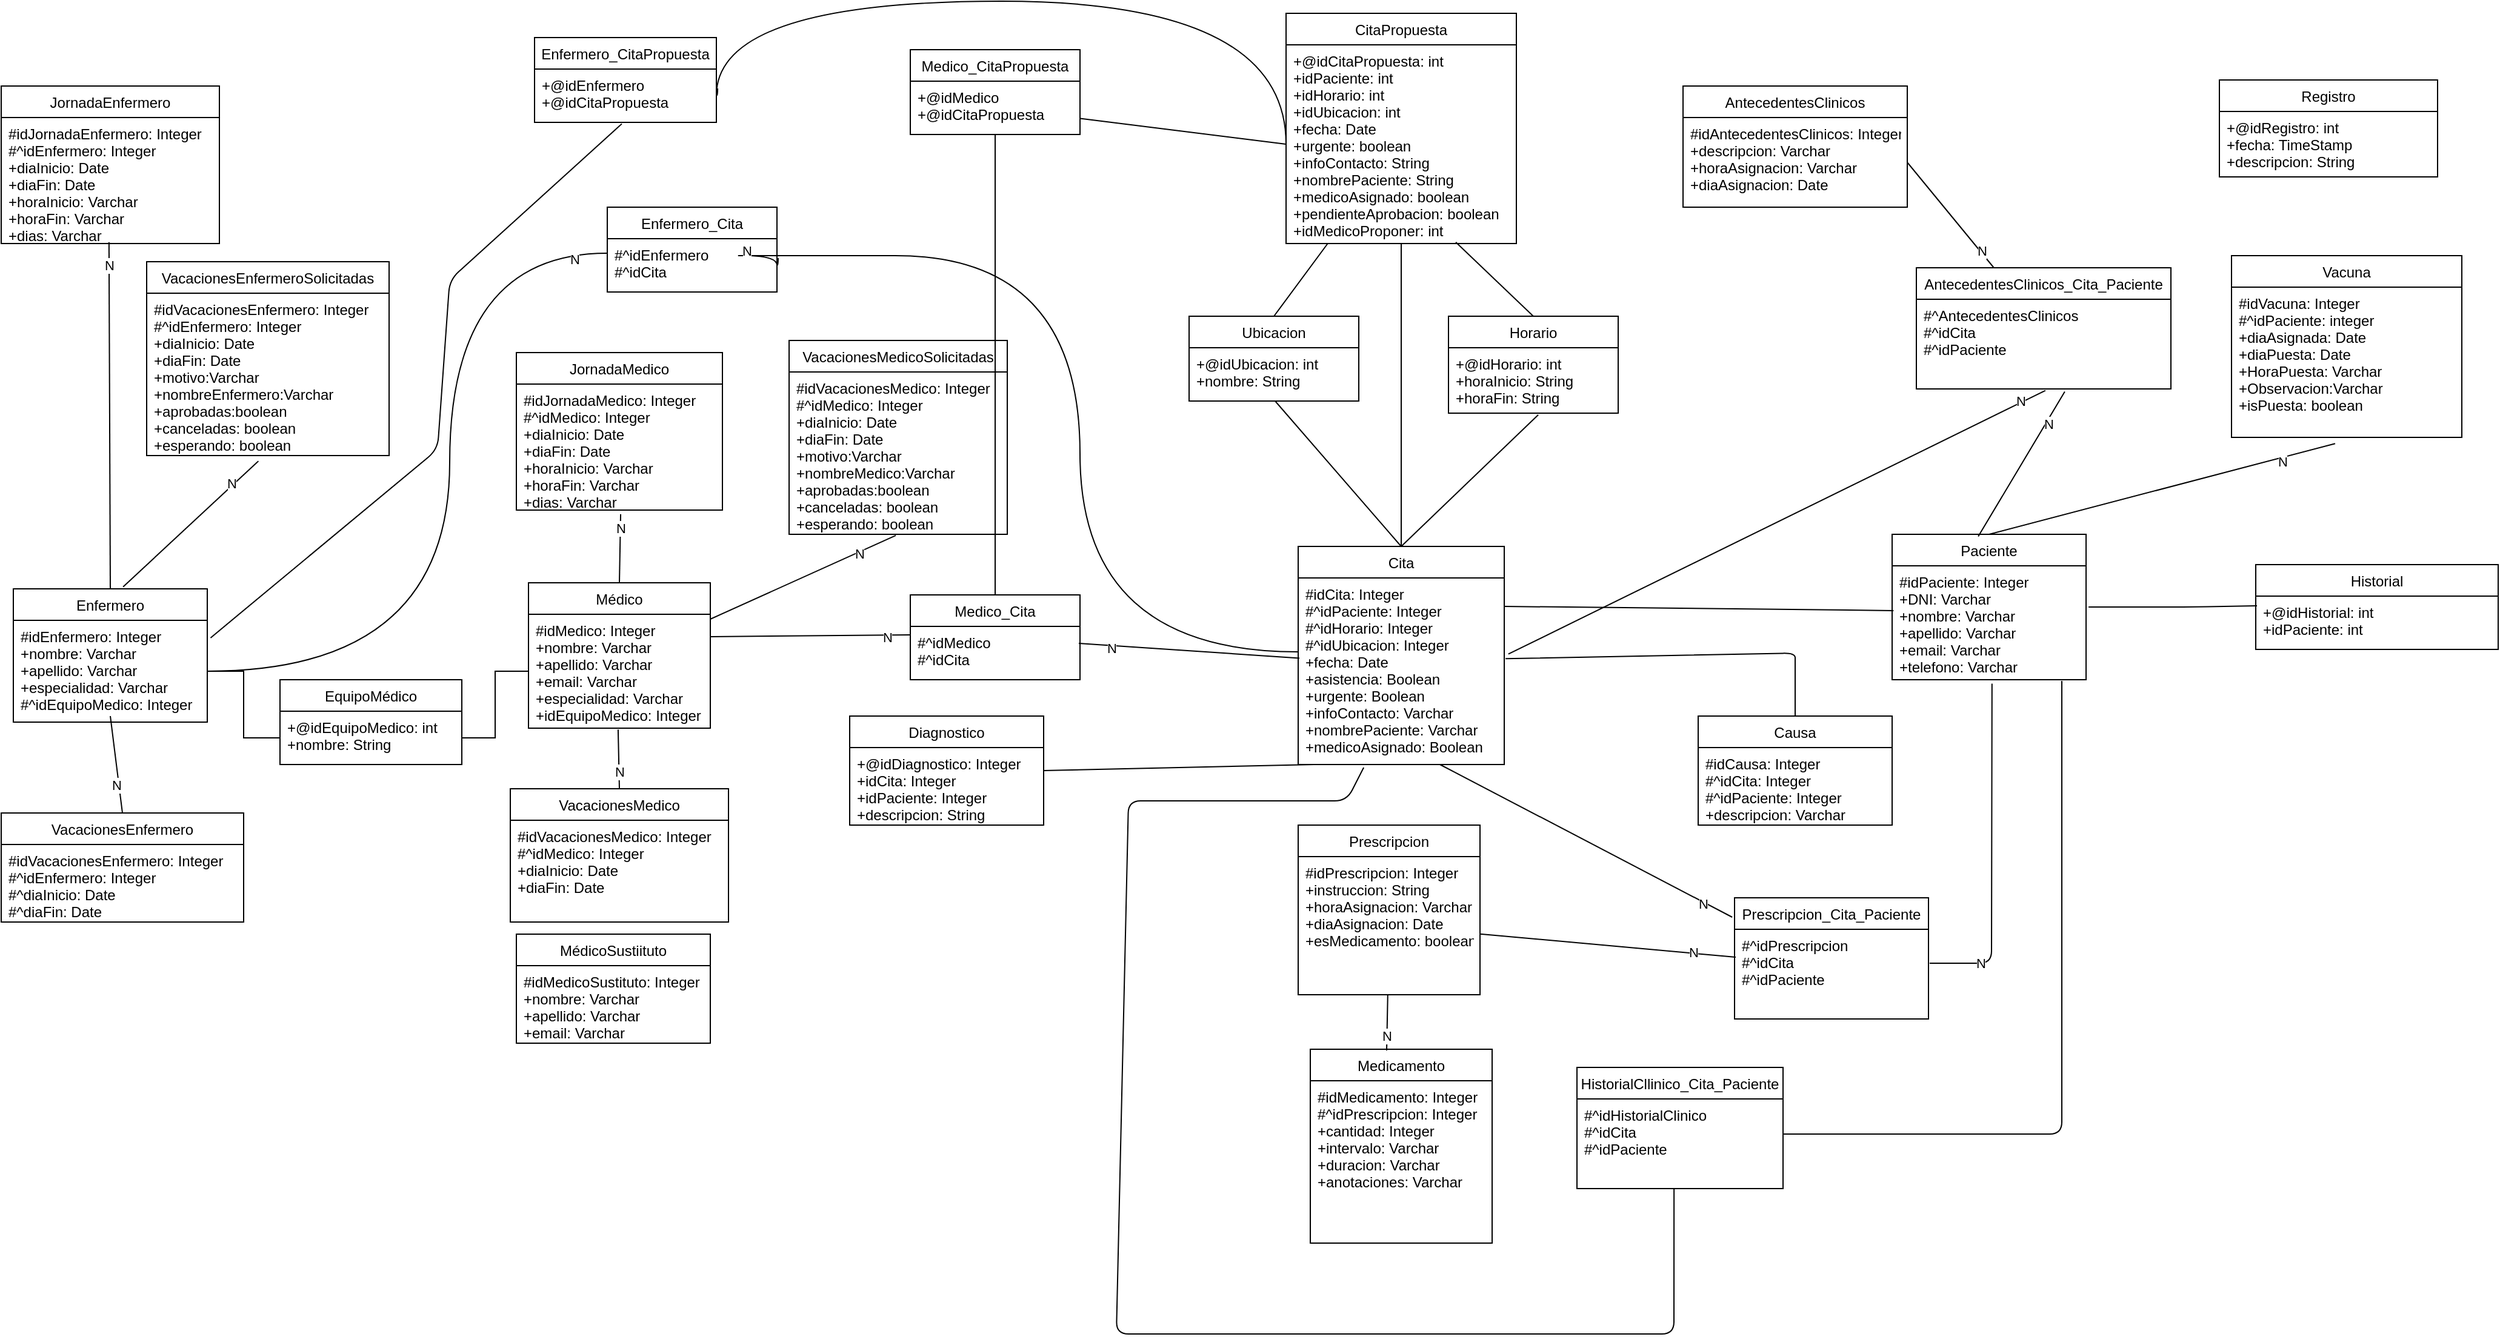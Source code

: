 <mxfile version="14.0.1" type="device"><diagram id="C5RBs43oDa-KdzZeNtuy" name="Page-1"><mxGraphModel dx="4022" dy="2607" grid="1" gridSize="10" guides="1" tooltips="1" connect="1" arrows="1" fold="1" page="1" pageScale="1" pageWidth="827" pageHeight="1169" math="0" shadow="0"><root><mxCell id="WIyWlLk6GJQsqaUBKTNV-0"/><mxCell id="WIyWlLk6GJQsqaUBKTNV-1" parent="WIyWlLk6GJQsqaUBKTNV-0"/><mxCell id="3wOsAH_iq0aw0lzvKRQ2-39" value="" style="endArrow=none;html=1;entryX=0.007;entryY=0.393;entryDx=0;entryDy=0;entryPerimeter=0;" parent="WIyWlLk6GJQsqaUBKTNV-1" target="3wOsAH_iq0aw0lzvKRQ2-5" edge="1"><mxGeometry width="50" height="50" relative="1" as="geometry"><mxPoint x="460" y="219.5" as="sourcePoint"/><mxPoint x="530" y="219.5" as="targetPoint"/></mxGeometry></mxCell><mxCell id="3wOsAH_iq0aw0lzvKRQ2-40" value="" style="endArrow=none;html=1;entryX=0.005;entryY=0.182;entryDx=0;entryDy=0;exitX=1.013;exitY=0.362;exitDx=0;exitDy=0;exitPerimeter=0;entryPerimeter=0;" parent="WIyWlLk6GJQsqaUBKTNV-1" source="3wOsAH_iq0aw0lzvKRQ2-5" target="3wOsAH_iq0aw0lzvKRQ2-26" edge="1"><mxGeometry width="50" height="50" relative="1" as="geometry"><mxPoint x="1030" y="210" as="sourcePoint"/><mxPoint x="750" y="100" as="targetPoint"/><Array as="points"><mxPoint x="1030" y="220"/></Array></mxGeometry></mxCell><mxCell id="aL2Meq8TaFpPGnKe9jHd-9" value="" style="endArrow=none;html=1;exitX=0.5;exitY=0;exitDx=0;exitDy=0;" parent="WIyWlLk6GJQsqaUBKTNV-1" edge="1" source="aL2Meq8TaFpPGnKe9jHd-6"><mxGeometry width="50" height="50" relative="1" as="geometry"><mxPoint x="-690" y="350" as="sourcePoint"/><mxPoint x="-690" y="310" as="targetPoint"/></mxGeometry></mxCell><mxCell id="SNfoI0_PZydXVmOuj-C9-17" value="N" style="edgeLabel;html=1;align=center;verticalAlign=middle;resizable=0;points=[];" vertex="1" connectable="0" parent="aL2Meq8TaFpPGnKe9jHd-9"><mxGeometry x="-0.412" y="2" relative="1" as="geometry"><mxPoint as="offset"/></mxGeometry></mxCell><mxCell id="aL2Meq8TaFpPGnKe9jHd-10" value="" style="endArrow=none;html=1;exitX=0.5;exitY=0;exitDx=0;exitDy=0;entryX=0.493;entryY=1.012;entryDx=0;entryDy=0;entryPerimeter=0;" parent="WIyWlLk6GJQsqaUBKTNV-1" source="aL2Meq8TaFpPGnKe9jHd-0" target="3wOsAH_iq0aw0lzvKRQ2-1" edge="1"><mxGeometry width="50" height="50" relative="1" as="geometry"><mxPoint x="-270.5" y="350" as="sourcePoint"/><mxPoint x="-270" y="320" as="targetPoint"/></mxGeometry></mxCell><mxCell id="SNfoI0_PZydXVmOuj-C9-18" value="N" style="edgeLabel;html=1;align=center;verticalAlign=middle;resizable=0;points=[];" vertex="1" connectable="0" parent="aL2Meq8TaFpPGnKe9jHd-10"><mxGeometry x="-0.429" relative="1" as="geometry"><mxPoint as="offset"/></mxGeometry></mxCell><mxCell id="aL2Meq8TaFpPGnKe9jHd-11" value="" style="endArrow=none;html=1;exitX=0.5;exitY=0;exitDx=0;exitDy=0;entryX=0.506;entryY=1.032;entryDx=0;entryDy=0;entryPerimeter=0;" parent="WIyWlLk6GJQsqaUBKTNV-1" source="3wOsAH_iq0aw0lzvKRQ2-0" target="3wOsAH_iq0aw0lzvKRQ2-17" edge="1"><mxGeometry width="50" height="50" relative="1" as="geometry"><mxPoint x="-270.5" y="190" as="sourcePoint"/><mxPoint x="-268" y="160" as="targetPoint"/></mxGeometry></mxCell><mxCell id="SNfoI0_PZydXVmOuj-C9-19" value="N" style="edgeLabel;html=1;align=center;verticalAlign=middle;resizable=0;points=[];" vertex="1" connectable="0" parent="aL2Meq8TaFpPGnKe9jHd-11"><mxGeometry x="0.58" relative="1" as="geometry"><mxPoint as="offset"/></mxGeometry></mxCell><mxCell id="aL2Meq8TaFpPGnKe9jHd-16" value="" style="endArrow=none;html=1;exitX=1;exitY=0.5;exitDx=0;exitDy=0;entryX=0.076;entryY=1.004;entryDx=0;entryDy=0;entryPerimeter=0;" parent="WIyWlLk6GJQsqaUBKTNV-1" source="aL2Meq8TaFpPGnKe9jHd-12" target="3wOsAH_iq0aw0lzvKRQ2-9" edge="1"><mxGeometry width="50" height="50" relative="1" as="geometry"><mxPoint x="330" y="370" as="sourcePoint"/><mxPoint x="380" y="320" as="targetPoint"/><Array as="points"><mxPoint x="303" y="350"/></Array></mxGeometry></mxCell><mxCell id="WtfZvFmU4eDFz0hqFm3u-0" value="" style="endArrow=none;html=1;entryX=0.494;entryY=0.989;entryDx=0;entryDy=0;entryPerimeter=0;" parent="WIyWlLk6GJQsqaUBKTNV-1" target="aL2Meq8TaFpPGnKe9jHd-5" edge="1"><mxGeometry width="50" height="50" relative="1" as="geometry"><mxPoint x="-690" y="205" as="sourcePoint"/><mxPoint x="-688" y="120" as="targetPoint"/></mxGeometry></mxCell><mxCell id="SNfoI0_PZydXVmOuj-C9-15" value="N" style="edgeLabel;html=1;align=center;verticalAlign=middle;resizable=0;points=[];" vertex="1" connectable="0" parent="WtfZvFmU4eDFz0hqFm3u-0"><mxGeometry x="0.868" relative="1" as="geometry"><mxPoint as="offset"/></mxGeometry></mxCell><mxCell id="3wOsAH_iq0aw0lzvKRQ2-0" value="Médico" style="swimlane;fontStyle=0;childLayout=stackLayout;horizontal=1;startSize=26;fillColor=none;horizontalStack=0;resizeParent=1;resizeParentMax=0;resizeLast=0;collapsible=1;marginBottom=0;" parent="WIyWlLk6GJQsqaUBKTNV-1" vertex="1"><mxGeometry x="-345" y="200" width="150" height="120" as="geometry"/></mxCell><mxCell id="3wOsAH_iq0aw0lzvKRQ2-1" value="#idMedico: Integer&#10;+nombre: Varchar&#10;+apellido: Varchar&#10;+email: Varchar&#10;+especialidad: Varchar&#10;+idEquipoMedico: Integer&#10;" style="text;strokeColor=none;fillColor=none;align=left;verticalAlign=top;spacingLeft=4;spacingRight=4;overflow=hidden;rotatable=0;points=[[0,0.5],[1,0.5]];portConstraint=eastwest;" parent="3wOsAH_iq0aw0lzvKRQ2-0" vertex="1"><mxGeometry y="26" width="150" height="94" as="geometry"/></mxCell><mxCell id="3wOsAH_iq0aw0lzvKRQ2-16" value="JornadaMedico" style="swimlane;fontStyle=0;childLayout=stackLayout;horizontal=1;startSize=26;fillColor=none;horizontalStack=0;resizeParent=1;resizeParentMax=0;resizeLast=0;collapsible=1;marginBottom=0;" parent="WIyWlLk6GJQsqaUBKTNV-1" vertex="1"><mxGeometry x="-355" y="10" width="170" height="130" as="geometry"/></mxCell><mxCell id="3wOsAH_iq0aw0lzvKRQ2-17" value="#idJornadaMedico: Integer&#10;#^idMedico: Integer&#10;+diaInicio: Date&#10;+diaFin: Date&#10;+horaInicio: Varchar&#10;+horaFin: Varchar&#10;+dias: Varchar" style="text;strokeColor=none;fillColor=none;align=left;verticalAlign=top;spacingLeft=4;spacingRight=4;overflow=hidden;rotatable=0;points=[[0,0.5],[1,0.5]];portConstraint=eastwest;" parent="3wOsAH_iq0aw0lzvKRQ2-16" vertex="1"><mxGeometry y="26" width="170" height="104" as="geometry"/></mxCell><mxCell id="aL2Meq8TaFpPGnKe9jHd-0" value="VacacionesMedico" style="swimlane;fontStyle=0;childLayout=stackLayout;horizontal=1;startSize=26;fillColor=none;horizontalStack=0;resizeParent=1;resizeParentMax=0;resizeLast=0;collapsible=1;marginBottom=0;" parent="WIyWlLk6GJQsqaUBKTNV-1" vertex="1"><mxGeometry x="-360" y="370" width="180" height="110" as="geometry"/></mxCell><mxCell id="aL2Meq8TaFpPGnKe9jHd-1" value="#idVacacionesMedico: Integer&#10;#^idMedico: Integer&#10;+diaInicio: Date&#10;+diaFin: Date" style="text;strokeColor=none;fillColor=none;align=left;verticalAlign=top;spacingLeft=4;spacingRight=4;overflow=hidden;rotatable=0;points=[[0,0.5],[1,0.5]];portConstraint=eastwest;" parent="aL2Meq8TaFpPGnKe9jHd-0" vertex="1"><mxGeometry y="26" width="180" height="84" as="geometry"/></mxCell><mxCell id="3wOsAH_iq0aw0lzvKRQ2-44" value="Enfermero" style="swimlane;fontStyle=0;childLayout=stackLayout;horizontal=1;startSize=26;fillColor=none;horizontalStack=0;resizeParent=1;resizeParentMax=0;resizeLast=0;collapsible=1;marginBottom=0;" parent="WIyWlLk6GJQsqaUBKTNV-1" vertex="1"><mxGeometry x="-770" y="205" width="160" height="110" as="geometry"/></mxCell><mxCell id="3wOsAH_iq0aw0lzvKRQ2-45" value="#idEnfermero: Integer&#10;+nombre: Varchar&#10;+apellido: Varchar&#10;+especialidad: Varchar&#10;#^idEquipoMedico: Integer" style="text;strokeColor=none;fillColor=none;align=left;verticalAlign=top;spacingLeft=4;spacingRight=4;overflow=hidden;rotatable=0;points=[[0,0.5],[1,0.5]];portConstraint=eastwest;" parent="3wOsAH_iq0aw0lzvKRQ2-44" vertex="1"><mxGeometry y="26" width="160" height="84" as="geometry"/></mxCell><mxCell id="aL2Meq8TaFpPGnKe9jHd-4" value="JornadaEnfermero" style="swimlane;fontStyle=0;childLayout=stackLayout;horizontal=1;startSize=26;fillColor=none;horizontalStack=0;resizeParent=1;resizeParentMax=0;resizeLast=0;collapsible=1;marginBottom=0;" parent="WIyWlLk6GJQsqaUBKTNV-1" vertex="1"><mxGeometry x="-780" y="-210" width="180" height="130" as="geometry"/></mxCell><mxCell id="aL2Meq8TaFpPGnKe9jHd-5" value="#idJornadaEnfermero: Integer&#10;#^idEnfermero: Integer&#10;+diaInicio: Date&#10;+diaFin: Date&#10;+horaInicio: Varchar&#10;+horaFin: Varchar&#10;+dias: Varchar" style="text;strokeColor=none;fillColor=none;align=left;verticalAlign=top;spacingLeft=4;spacingRight=4;overflow=hidden;rotatable=0;points=[[0,0.5],[1,0.5]];portConstraint=eastwest;" parent="aL2Meq8TaFpPGnKe9jHd-4" vertex="1"><mxGeometry y="26" width="180" height="104" as="geometry"/></mxCell><mxCell id="aL2Meq8TaFpPGnKe9jHd-6" value="VacacionesEnfermero" style="swimlane;fontStyle=0;childLayout=stackLayout;horizontal=1;startSize=26;fillColor=none;horizontalStack=0;resizeParent=1;resizeParentMax=0;resizeLast=0;collapsible=1;marginBottom=0;" parent="WIyWlLk6GJQsqaUBKTNV-1" vertex="1"><mxGeometry x="-780" y="390" width="200" height="90" as="geometry"/></mxCell><mxCell id="aL2Meq8TaFpPGnKe9jHd-7" value="#idVacacionesEnfermero: Integer&#10;#^idEnfermero: Integer&#10;#^diaInicio: Date&#10;#^diaFin: Date" style="text;strokeColor=none;fillColor=none;align=left;verticalAlign=top;spacingLeft=4;spacingRight=4;overflow=hidden;rotatable=0;points=[[0,0.5],[1,0.5]];portConstraint=eastwest;" parent="aL2Meq8TaFpPGnKe9jHd-6" vertex="1"><mxGeometry y="26" width="200" height="64" as="geometry"/></mxCell><mxCell id="brtLgZSoVgOQlLyy4Tk0-4" value="" style="endArrow=none;html=1;entryX=0;entryY=0.159;entryDx=0;entryDy=0;entryPerimeter=0;" parent="WIyWlLk6GJQsqaUBKTNV-1" target="brtLgZSoVgOQlLyy4Tk0-1" edge="1"><mxGeometry width="50" height="50" relative="1" as="geometry"><mxPoint x="-195" y="244.5" as="sourcePoint"/><mxPoint x="-115" y="244.5" as="targetPoint"/></mxGeometry></mxCell><mxCell id="SNfoI0_PZydXVmOuj-C9-25" value="N" style="edgeLabel;html=1;align=center;verticalAlign=middle;resizable=0;points=[];" vertex="1" connectable="0" parent="brtLgZSoVgOQlLyy4Tk0-4"><mxGeometry x="0.765" y="-2" relative="1" as="geometry"><mxPoint as="offset"/></mxGeometry></mxCell><mxCell id="brtLgZSoVgOQlLyy4Tk0-5" value="" style="endArrow=none;html=1;entryX=0.006;entryY=0.43;entryDx=0;entryDy=0;entryPerimeter=0;exitX=0.993;exitY=0.318;exitDx=0;exitDy=0;exitPerimeter=0;" parent="WIyWlLk6GJQsqaUBKTNV-1" source="brtLgZSoVgOQlLyy4Tk0-1" target="3wOsAH_iq0aw0lzvKRQ2-9" edge="1"><mxGeometry width="50" height="50" relative="1" as="geometry"><mxPoint x="110" y="244.5" as="sourcePoint"/><mxPoint x="190" y="244.5" as="targetPoint"/></mxGeometry></mxCell><mxCell id="SNfoI0_PZydXVmOuj-C9-26" value="N" style="edgeLabel;html=1;align=center;verticalAlign=middle;resizable=0;points=[];" vertex="1" connectable="0" parent="brtLgZSoVgOQlLyy4Tk0-5"><mxGeometry x="-0.706" y="-2" relative="1" as="geometry"><mxPoint as="offset"/></mxGeometry></mxCell><mxCell id="brtLgZSoVgOQlLyy4Tk0-15" value="" style="endArrow=none;html=1;entryX=0.5;entryY=0;entryDx=0;entryDy=0;exitX=0.529;exitY=1.025;exitDx=0;exitDy=0;exitPerimeter=0;" parent="WIyWlLk6GJQsqaUBKTNV-1" source="brtLgZSoVgOQlLyy4Tk0-12" target="3wOsAH_iq0aw0lzvKRQ2-8" edge="1"><mxGeometry width="50" height="50" relative="1" as="geometry"><mxPoint x="379.41" y="80" as="sourcePoint"/><mxPoint x="379.41" y="130" as="targetPoint"/></mxGeometry></mxCell><mxCell id="zmQ8ylne4ismj-RZdTGN-18" style="edgeStyle=none;rounded=0;orthogonalLoop=1;jettySize=auto;html=1;exitX=0.5;exitY=0;exitDx=0;exitDy=0;endArrow=none;endFill=0;" parent="WIyWlLk6GJQsqaUBKTNV-1" source="brtLgZSoVgOQlLyy4Tk0-16" target="zmQ8ylne4ismj-RZdTGN-1" edge="1"><mxGeometry relative="1" as="geometry"/></mxCell><mxCell id="brtLgZSoVgOQlLyy4Tk0-16" value="Ubicacion" style="swimlane;fontStyle=0;childLayout=stackLayout;horizontal=1;startSize=26;fillColor=none;horizontalStack=0;resizeParent=1;resizeParentMax=0;resizeLast=0;collapsible=1;marginBottom=0;" parent="WIyWlLk6GJQsqaUBKTNV-1" vertex="1"><mxGeometry x="200" y="-20" width="140" height="70" as="geometry"/></mxCell><mxCell id="brtLgZSoVgOQlLyy4Tk0-17" value="+@idUbicacion: int&#10;+nombre: String" style="text;strokeColor=none;fillColor=none;align=left;verticalAlign=top;spacingLeft=4;spacingRight=4;overflow=hidden;rotatable=0;points=[[0,0.5],[1,0.5]];portConstraint=eastwest;" parent="brtLgZSoVgOQlLyy4Tk0-16" vertex="1"><mxGeometry y="26" width="140" height="44" as="geometry"/></mxCell><mxCell id="brtLgZSoVgOQlLyy4Tk0-20" value="" style="endArrow=none;html=1;exitX=0.5;exitY=0;exitDx=0;exitDy=0;entryX=0.507;entryY=1;entryDx=0;entryDy=0;entryPerimeter=0;" parent="WIyWlLk6GJQsqaUBKTNV-1" source="3wOsAH_iq0aw0lzvKRQ2-8" target="brtLgZSoVgOQlLyy4Tk0-17" edge="1"><mxGeometry width="50" height="50" relative="1" as="geometry"><mxPoint x="320" y="130" as="sourcePoint"/><mxPoint x="320" y="50" as="targetPoint"/></mxGeometry></mxCell><mxCell id="zmQ8ylne4ismj-RZdTGN-20" style="edgeStyle=none;rounded=0;orthogonalLoop=1;jettySize=auto;html=1;exitX=0.5;exitY=0;exitDx=0;exitDy=0;endArrow=none;endFill=0;" parent="WIyWlLk6GJQsqaUBKTNV-1" source="3wOsAH_iq0aw0lzvKRQ2-8" target="zmQ8ylne4ismj-RZdTGN-1" edge="1"><mxGeometry relative="1" as="geometry"/></mxCell><mxCell id="3wOsAH_iq0aw0lzvKRQ2-8" value="Cita" style="swimlane;fontStyle=0;childLayout=stackLayout;horizontal=1;startSize=26;fillColor=none;horizontalStack=0;resizeParent=1;resizeParentMax=0;resizeLast=0;collapsible=1;marginBottom=0;" parent="WIyWlLk6GJQsqaUBKTNV-1" vertex="1"><mxGeometry x="290" y="170" width="170" height="180" as="geometry"/></mxCell><mxCell id="3wOsAH_iq0aw0lzvKRQ2-9" value="#idCita: Integer&#10;#^idPaciente: Integer&#10;#^idHorario: Integer&#10;#^idUbicacion: Integer&#10;+fecha: Date&#10;+asistencia: Boolean&#10;+urgente: Boolean&#10;+infoContacto: Varchar&#10;+nombrePaciente: Varchar&#10;+medicoAsignado: Boolean" style="text;strokeColor=none;fillColor=none;align=left;verticalAlign=top;spacingLeft=4;spacingRight=4;overflow=hidden;rotatable=0;points=[[0,0.5],[1,0.5]];portConstraint=eastwest;" parent="3wOsAH_iq0aw0lzvKRQ2-8" vertex="1"><mxGeometry y="26" width="170" height="154" as="geometry"/></mxCell><mxCell id="3wOsAH_iq0aw0lzvKRQ2-21" value="Prescripcion" style="swimlane;fontStyle=0;childLayout=stackLayout;horizontal=1;startSize=26;fillColor=none;horizontalStack=0;resizeParent=1;resizeParentMax=0;resizeLast=0;collapsible=1;marginBottom=0;" parent="WIyWlLk6GJQsqaUBKTNV-1" vertex="1"><mxGeometry x="290" y="400" width="150" height="140" as="geometry"/></mxCell><mxCell id="3wOsAH_iq0aw0lzvKRQ2-22" value="#idPrescripcion: Integer&#10;+instruccion: String&#10;+horaAsignacion: Varchar&#10;+diaAsignacion: Date&#10;+esMedicamento: boolean&#10;" style="text;strokeColor=none;fillColor=none;align=left;verticalAlign=top;spacingLeft=4;spacingRight=4;overflow=hidden;rotatable=0;points=[[0,0.5],[1,0.5]];portConstraint=eastwest;" parent="3wOsAH_iq0aw0lzvKRQ2-21" vertex="1"><mxGeometry y="26" width="150" height="114" as="geometry"/></mxCell><mxCell id="3wOsAH_iq0aw0lzvKRQ2-4" value="Paciente" style="swimlane;fontStyle=0;childLayout=stackLayout;horizontal=1;startSize=26;fillColor=none;horizontalStack=0;resizeParent=1;resizeParentMax=0;resizeLast=0;collapsible=1;marginBottom=0;" parent="WIyWlLk6GJQsqaUBKTNV-1" vertex="1"><mxGeometry x="780" y="160" width="160" height="120" as="geometry"/></mxCell><mxCell id="3wOsAH_iq0aw0lzvKRQ2-5" value="#idPaciente: Integer&#10;+DNI: Varchar&#10;+nombre: Varchar&#10;+apellido: Varchar&#10;+email: Varchar&#10;+telefono: Varchar" style="text;strokeColor=none;fillColor=none;align=left;verticalAlign=top;spacingLeft=4;spacingRight=4;overflow=hidden;rotatable=0;points=[[0,0.5],[1,0.5]];portConstraint=eastwest;" parent="3wOsAH_iq0aw0lzvKRQ2-4" vertex="1"><mxGeometry y="26" width="160" height="94" as="geometry"/></mxCell><mxCell id="zmQ8ylne4ismj-RZdTGN-16" style="rounded=0;orthogonalLoop=1;jettySize=auto;html=1;exitX=0.5;exitY=0;exitDx=0;exitDy=0;endArrow=none;endFill=0;" parent="WIyWlLk6GJQsqaUBKTNV-1" source="brtLgZSoVgOQlLyy4Tk0-0" target="zmQ8ylne4ismj-RZdTGN-15" edge="1"><mxGeometry relative="1" as="geometry"/></mxCell><mxCell id="brtLgZSoVgOQlLyy4Tk0-0" value="Medico_Cita" style="swimlane;fontStyle=0;childLayout=stackLayout;horizontal=1;startSize=26;fillColor=none;horizontalStack=0;resizeParent=1;resizeParentMax=0;resizeLast=0;collapsible=1;marginBottom=0;" parent="WIyWlLk6GJQsqaUBKTNV-1" vertex="1"><mxGeometry x="-30" y="210" width="140" height="70" as="geometry"/></mxCell><mxCell id="brtLgZSoVgOQlLyy4Tk0-1" value="#^idMedico&#10;#^idCita" style="text;strokeColor=none;fillColor=none;align=left;verticalAlign=top;spacingLeft=4;spacingRight=4;overflow=hidden;rotatable=0;points=[[0,0.5],[1,0.5]];portConstraint=eastwest;" parent="brtLgZSoVgOQlLyy4Tk0-0" vertex="1"><mxGeometry y="26" width="140" height="44" as="geometry"/></mxCell><mxCell id="aL2Meq8TaFpPGnKe9jHd-12" value="Diagnostico" style="swimlane;fontStyle=0;childLayout=stackLayout;horizontal=1;startSize=26;fillColor=none;horizontalStack=0;resizeParent=1;resizeParentMax=0;resizeLast=0;collapsible=1;marginBottom=0;" parent="WIyWlLk6GJQsqaUBKTNV-1" vertex="1"><mxGeometry x="-80" y="310" width="160" height="90" as="geometry"/></mxCell><mxCell id="aL2Meq8TaFpPGnKe9jHd-13" value="+@idDiagnostico: Integer&#10;+idCita: Integer&#10;+idPaciente: Integer&#10;+descripcion: String" style="text;strokeColor=none;fillColor=none;align=left;verticalAlign=top;spacingLeft=4;spacingRight=4;overflow=hidden;rotatable=0;points=[[0,0.5],[1,0.5]];portConstraint=eastwest;" parent="aL2Meq8TaFpPGnKe9jHd-12" vertex="1"><mxGeometry y="26" width="160" height="64" as="geometry"/></mxCell><mxCell id="3wOsAH_iq0aw0lzvKRQ2-29" value="Medicamento" style="swimlane;fontStyle=0;childLayout=stackLayout;horizontal=1;startSize=26;fillColor=none;horizontalStack=0;resizeParent=1;resizeParentMax=0;resizeLast=0;collapsible=1;marginBottom=0;" parent="WIyWlLk6GJQsqaUBKTNV-1" vertex="1"><mxGeometry x="300" y="585" width="150" height="160" as="geometry"/></mxCell><mxCell id="3wOsAH_iq0aw0lzvKRQ2-30" value="#idMedicamento: Integer&#10;#^idPrescripcion: Integer&#10;+cantidad: Integer&#10;+intervalo: Varchar&#10;+duracion: Varchar&#10;+anotaciones: Varchar&#10;" style="text;strokeColor=none;fillColor=none;align=left;verticalAlign=top;spacingLeft=4;spacingRight=4;overflow=hidden;rotatable=0;points=[[0,0.5],[1,0.5]];portConstraint=eastwest;" parent="3wOsAH_iq0aw0lzvKRQ2-29" vertex="1"><mxGeometry y="26" width="150" height="134" as="geometry"/></mxCell><mxCell id="3wOsAH_iq0aw0lzvKRQ2-25" value="Historial" style="swimlane;fontStyle=0;childLayout=stackLayout;horizontal=1;startSize=26;fillColor=none;horizontalStack=0;resizeParent=1;resizeParentMax=0;resizeLast=0;collapsible=1;marginBottom=0;" parent="WIyWlLk6GJQsqaUBKTNV-1" vertex="1"><mxGeometry x="1080" y="185" width="200" height="70" as="geometry"/></mxCell><mxCell id="3wOsAH_iq0aw0lzvKRQ2-26" value="+@idHistorial: int&#10;+idPaciente: int&#10;" style="text;strokeColor=none;fillColor=none;align=left;verticalAlign=top;spacingLeft=4;spacingRight=4;overflow=hidden;rotatable=0;points=[[0,0.5],[1,0.5]];portConstraint=eastwest;" parent="3wOsAH_iq0aw0lzvKRQ2-25" vertex="1"><mxGeometry y="26" width="200" height="44" as="geometry"/></mxCell><mxCell id="0YiSJWPbRTJiQ_5nI4mh-8" value="" style="endArrow=none;html=1;strokeColor=#000000;entryX=0.006;entryY=0.311;entryDx=0;entryDy=0;entryPerimeter=0;" parent="WIyWlLk6GJQsqaUBKTNV-1" source="3wOsAH_iq0aw0lzvKRQ2-22" target="0YiSJWPbRTJiQ_5nI4mh-2" edge="1"><mxGeometry width="50" height="50" relative="1" as="geometry"><mxPoint x="460" y="490" as="sourcePoint"/><mxPoint x="510" y="440" as="targetPoint"/></mxGeometry></mxCell><mxCell id="SNfoI0_PZydXVmOuj-C9-5" value="N" style="edgeLabel;html=1;align=center;verticalAlign=middle;resizable=0;points=[];" vertex="1" connectable="0" parent="0YiSJWPbRTJiQ_5nI4mh-8"><mxGeometry x="0.667" y="1" relative="1" as="geometry"><mxPoint as="offset"/></mxGeometry></mxCell><mxCell id="0YiSJWPbRTJiQ_5nI4mh-9" value="" style="endArrow=none;html=1;strokeColor=#000000;entryX=0.515;entryY=1.034;entryDx=0;entryDy=0;entryPerimeter=0;exitX=1.006;exitY=0.378;exitDx=0;exitDy=0;exitPerimeter=0;" parent="WIyWlLk6GJQsqaUBKTNV-1" source="0YiSJWPbRTJiQ_5nI4mh-2" target="3wOsAH_iq0aw0lzvKRQ2-5" edge="1"><mxGeometry width="50" height="50" relative="1" as="geometry"><mxPoint x="990" y="570" as="sourcePoint"/><mxPoint x="1020" y="480" as="targetPoint"/><Array as="points"><mxPoint x="862" y="514"/></Array></mxGeometry></mxCell><mxCell id="SNfoI0_PZydXVmOuj-C9-6" value="N" style="edgeLabel;html=1;align=center;verticalAlign=middle;resizable=0;points=[];" vertex="1" connectable="0" parent="0YiSJWPbRTJiQ_5nI4mh-9"><mxGeometry x="-0.706" relative="1" as="geometry"><mxPoint as="offset"/></mxGeometry></mxCell><mxCell id="3wOsAH_iq0aw0lzvKRQ2-53" value="Causa" style="swimlane;fontStyle=0;childLayout=stackLayout;horizontal=1;startSize=26;fillColor=none;horizontalStack=0;resizeParent=1;resizeParentMax=0;resizeLast=0;collapsible=1;marginBottom=0;" parent="WIyWlLk6GJQsqaUBKTNV-1" vertex="1"><mxGeometry x="620" y="310" width="160" height="90" as="geometry"/></mxCell><mxCell id="3wOsAH_iq0aw0lzvKRQ2-54" value="#idCausa: Integer&#10;#^idCita: Integer&#10;#^idPaciente: Integer&#10;+descripcion: Varchar" style="text;strokeColor=none;fillColor=none;align=left;verticalAlign=top;spacingLeft=4;spacingRight=4;overflow=hidden;rotatable=0;points=[[0,0.5],[1,0.5]];portConstraint=eastwest;" parent="3wOsAH_iq0aw0lzvKRQ2-53" vertex="1"><mxGeometry y="26" width="160" height="64" as="geometry"/></mxCell><mxCell id="0YiSJWPbRTJiQ_5nI4mh-10" value="" style="endArrow=none;html=1;strokeColor=#000000;entryX=0.688;entryY=1;entryDx=0;entryDy=0;entryPerimeter=0;exitX=-0.012;exitY=0.16;exitDx=0;exitDy=0;exitPerimeter=0;" parent="WIyWlLk6GJQsqaUBKTNV-1" source="0YiSJWPbRTJiQ_5nI4mh-1" target="3wOsAH_iq0aw0lzvKRQ2-9" edge="1"><mxGeometry width="50" height="50" relative="1" as="geometry"><mxPoint x="407" y="450" as="sourcePoint"/><mxPoint x="510" y="440" as="targetPoint"/></mxGeometry></mxCell><mxCell id="SNfoI0_PZydXVmOuj-C9-4" value="N" style="edgeLabel;html=1;align=center;verticalAlign=middle;resizable=0;points=[];" vertex="1" connectable="0" parent="0YiSJWPbRTJiQ_5nI4mh-10"><mxGeometry x="-0.8" y="1" relative="1" as="geometry"><mxPoint as="offset"/></mxGeometry></mxCell><mxCell id="0YiSJWPbRTJiQ_5nI4mh-12" value="" style="endArrow=none;html=1;strokeColor=#000000;entryX=1.006;entryY=0.433;entryDx=0;entryDy=0;exitX=0.5;exitY=0;exitDx=0;exitDy=0;entryPerimeter=0;" parent="WIyWlLk6GJQsqaUBKTNV-1" source="3wOsAH_iq0aw0lzvKRQ2-53" target="3wOsAH_iq0aw0lzvKRQ2-9" edge="1"><mxGeometry width="50" height="50" relative="1" as="geometry"><mxPoint x="460" y="390" as="sourcePoint"/><mxPoint x="510" y="340" as="targetPoint"/><Array as="points"><mxPoint x="700" y="273"/><mxPoint x="700" y="258"/></Array></mxGeometry></mxCell><mxCell id="zmQ8ylne4ismj-RZdTGN-19" style="edgeStyle=none;rounded=0;orthogonalLoop=1;jettySize=auto;html=1;exitX=0.5;exitY=0;exitDx=0;exitDy=0;entryX=0.737;entryY=0.993;entryDx=0;entryDy=0;entryPerimeter=0;endArrow=none;endFill=0;" parent="WIyWlLk6GJQsqaUBKTNV-1" source="brtLgZSoVgOQlLyy4Tk0-11" target="zmQ8ylne4ismj-RZdTGN-1" edge="1"><mxGeometry relative="1" as="geometry"/></mxCell><mxCell id="brtLgZSoVgOQlLyy4Tk0-11" value="Horario" style="swimlane;fontStyle=0;childLayout=stackLayout;horizontal=1;startSize=26;fillColor=none;horizontalStack=0;resizeParent=1;resizeParentMax=0;resizeLast=0;collapsible=1;marginBottom=0;" parent="WIyWlLk6GJQsqaUBKTNV-1" vertex="1"><mxGeometry x="414" y="-20" width="140" height="80" as="geometry"/></mxCell><mxCell id="brtLgZSoVgOQlLyy4Tk0-12" value="+@idHorario: int&#10;+horaInicio: String&#10;+horaFin: String" style="text;strokeColor=none;fillColor=none;align=left;verticalAlign=top;spacingLeft=4;spacingRight=4;overflow=hidden;rotatable=0;points=[[0,0.5],[1,0.5]];portConstraint=eastwest;" parent="brtLgZSoVgOQlLyy4Tk0-11" vertex="1"><mxGeometry y="26" width="140" height="54" as="geometry"/></mxCell><mxCell id="0YiSJWPbRTJiQ_5nI4mh-1" value="Prescripcion_Cita_Paciente" style="swimlane;fontStyle=0;childLayout=stackLayout;horizontal=1;startSize=26;fillColor=none;horizontalStack=0;resizeParent=1;resizeParentMax=0;resizeLast=0;collapsible=1;marginBottom=0;" parent="WIyWlLk6GJQsqaUBKTNV-1" vertex="1"><mxGeometry x="650" y="460" width="160" height="100" as="geometry"/></mxCell><mxCell id="0YiSJWPbRTJiQ_5nI4mh-2" value="#^idPrescripcion&#10;#^idCita&#10;#^idPaciente" style="text;strokeColor=none;fillColor=none;align=left;verticalAlign=top;spacingLeft=4;spacingRight=4;overflow=hidden;rotatable=0;points=[[0,0.5],[1,0.5]];portConstraint=eastwest;" parent="0YiSJWPbRTJiQ_5nI4mh-1" vertex="1"><mxGeometry y="26" width="160" height="74" as="geometry"/></mxCell><mxCell id="nx2LOFp2S63YU2CEtD_n-5" value="HistorialCllinico_Cita_Paciente" style="swimlane;fontStyle=0;childLayout=stackLayout;horizontal=1;startSize=26;fillColor=none;horizontalStack=0;resizeParent=1;resizeParentMax=0;resizeLast=0;collapsible=1;marginBottom=0;" parent="WIyWlLk6GJQsqaUBKTNV-1" vertex="1"><mxGeometry x="520" y="600" width="170" height="100" as="geometry"><mxRectangle x="520" y="600" width="180" height="26" as="alternateBounds"/></mxGeometry></mxCell><mxCell id="nx2LOFp2S63YU2CEtD_n-6" value="#^idHistorialClinico&#10;#^idCita&#10;#^idPaciente" style="text;strokeColor=none;fillColor=none;align=left;verticalAlign=top;spacingLeft=4;spacingRight=4;overflow=hidden;rotatable=0;points=[[0,0.5],[1,0.5]];portConstraint=eastwest;" parent="nx2LOFp2S63YU2CEtD_n-5" vertex="1"><mxGeometry y="26" width="170" height="74" as="geometry"/></mxCell><mxCell id="nx2LOFp2S63YU2CEtD_n-10" value="" style="endArrow=none;html=1;entryX=0.471;entryY=1;entryDx=0;entryDy=0;entryPerimeter=0;exitX=0.318;exitY=1.016;exitDx=0;exitDy=0;exitPerimeter=0;" parent="WIyWlLk6GJQsqaUBKTNV-1" source="3wOsAH_iq0aw0lzvKRQ2-9" target="nx2LOFp2S63YU2CEtD_n-6" edge="1"><mxGeometry width="50" height="50" relative="1" as="geometry"><mxPoint x="340" y="360" as="sourcePoint"/><mxPoint x="530" y="590" as="targetPoint"/><Array as="points"><mxPoint x="330" y="380"/><mxPoint x="150" y="380"/><mxPoint x="140" y="820"/><mxPoint x="600" y="820"/></Array></mxGeometry></mxCell><mxCell id="nx2LOFp2S63YU2CEtD_n-12" value="" style="endArrow=none;html=1;entryX=0.875;entryY=1.011;entryDx=0;entryDy=0;entryPerimeter=0;" parent="WIyWlLk6GJQsqaUBKTNV-1" target="3wOsAH_iq0aw0lzvKRQ2-5" edge="1"><mxGeometry width="50" height="50" relative="1" as="geometry"><mxPoint x="690" y="655" as="sourcePoint"/><mxPoint x="970" y="655" as="targetPoint"/><Array as="points"><mxPoint x="920" y="655"/></Array></mxGeometry></mxCell><mxCell id="nx2LOFp2S63YU2CEtD_n-2" value="" style="endArrow=none;html=1;exitX=0.42;exitY=0.006;exitDx=0;exitDy=0;exitPerimeter=0;" parent="WIyWlLk6GJQsqaUBKTNV-1" source="3wOsAH_iq0aw0lzvKRQ2-29" target="3wOsAH_iq0aw0lzvKRQ2-22" edge="1"><mxGeometry width="50" height="50" relative="1" as="geometry"><mxPoint x="360" y="580" as="sourcePoint"/><mxPoint x="410" y="530" as="targetPoint"/></mxGeometry></mxCell><mxCell id="SNfoI0_PZydXVmOuj-C9-2" value="N" style="edgeLabel;html=1;align=center;verticalAlign=middle;resizable=0;points=[];" vertex="1" connectable="0" parent="nx2LOFp2S63YU2CEtD_n-2"><mxGeometry x="-0.487" relative="1" as="geometry"><mxPoint as="offset"/></mxGeometry></mxCell><mxCell id="YFAmt-DMBgLiFFvpZ2U6-0" value="VacacionesMedicoSolicitadas" style="swimlane;fontStyle=0;childLayout=stackLayout;horizontal=1;startSize=26;fillColor=none;horizontalStack=0;resizeParent=1;resizeParentMax=0;resizeLast=0;collapsible=1;marginBottom=0;" parent="WIyWlLk6GJQsqaUBKTNV-1" vertex="1"><mxGeometry x="-130" width="180" height="160" as="geometry"/></mxCell><mxCell id="YFAmt-DMBgLiFFvpZ2U6-1" value="#idVacacionesMedico: Integer&#10;#^idMedico: Integer&#10;+diaInicio: Date&#10;+diaFin: Date&#10;+motivo:Varchar&#10;+nombreMedico:Varchar&#10;+aprobadas:boolean&#10;+canceladas: boolean&#10;+esperando: boolean" style="text;strokeColor=none;fillColor=none;align=left;verticalAlign=top;spacingLeft=4;spacingRight=4;overflow=hidden;rotatable=0;points=[[0,0.5],[1,0.5]];portConstraint=eastwest;" parent="YFAmt-DMBgLiFFvpZ2U6-0" vertex="1"><mxGeometry y="26" width="180" height="134" as="geometry"/></mxCell><mxCell id="YFAmt-DMBgLiFFvpZ2U6-2" value="" style="endArrow=none;html=1;entryX=0.489;entryY=1.007;entryDx=0;entryDy=0;entryPerimeter=0;exitX=1;exitY=0.25;exitDx=0;exitDy=0;" parent="WIyWlLk6GJQsqaUBKTNV-1" source="3wOsAH_iq0aw0lzvKRQ2-0" target="YFAmt-DMBgLiFFvpZ2U6-1" edge="1"><mxGeometry width="50" height="50" relative="1" as="geometry"><mxPoint x="-100" y="190" as="sourcePoint"/><mxPoint x="-50" y="140" as="targetPoint"/></mxGeometry></mxCell><mxCell id="SNfoI0_PZydXVmOuj-C9-24" value="N" style="edgeLabel;html=1;align=center;verticalAlign=middle;resizable=0;points=[];" vertex="1" connectable="0" parent="YFAmt-DMBgLiFFvpZ2U6-2"><mxGeometry x="0.598" y="-1" relative="1" as="geometry"><mxPoint as="offset"/></mxGeometry></mxCell><mxCell id="lkOo6rDuCDogDROpD0lL-0" value="MédicoSustiituto" style="swimlane;fontStyle=0;childLayout=stackLayout;horizontal=1;startSize=26;fillColor=none;horizontalStack=0;resizeParent=1;resizeParentMax=0;resizeLast=0;collapsible=1;marginBottom=0;" parent="WIyWlLk6GJQsqaUBKTNV-1" vertex="1"><mxGeometry x="-355" y="490" width="160" height="90" as="geometry"/></mxCell><mxCell id="lkOo6rDuCDogDROpD0lL-1" value="#idMedicoSustituto: Integer&#10;+nombre: Varchar&#10;+apellido: Varchar&#10;+email: Varchar" style="text;strokeColor=none;fillColor=none;align=left;verticalAlign=top;spacingLeft=4;spacingRight=4;overflow=hidden;rotatable=0;points=[[0,0.5],[1,0.5]];portConstraint=eastwest;" parent="lkOo6rDuCDogDROpD0lL-0" vertex="1"><mxGeometry y="26" width="160" height="64" as="geometry"/></mxCell><mxCell id="oxiOrywgYslZLJqPvTPa-0" value="EquipoMédico" style="swimlane;fontStyle=0;childLayout=stackLayout;horizontal=1;startSize=26;fillColor=none;horizontalStack=0;resizeParent=1;resizeParentMax=0;resizeLast=0;collapsible=1;marginBottom=0;" parent="WIyWlLk6GJQsqaUBKTNV-1" vertex="1"><mxGeometry x="-550" y="280" width="150" height="70" as="geometry"/></mxCell><mxCell id="oxiOrywgYslZLJqPvTPa-1" value="+@idEquipoMedico: int&#10;+nombre: String&#10;" style="text;strokeColor=none;fillColor=none;align=left;verticalAlign=top;spacingLeft=4;spacingRight=4;overflow=hidden;rotatable=0;points=[[0,0.5],[1,0.5]];portConstraint=eastwest;" parent="oxiOrywgYslZLJqPvTPa-0" vertex="1"><mxGeometry y="26" width="150" height="44" as="geometry"/></mxCell><mxCell id="oxiOrywgYslZLJqPvTPa-2" style="edgeStyle=orthogonalEdgeStyle;rounded=0;orthogonalLoop=1;jettySize=auto;html=1;exitX=1;exitY=0.5;exitDx=0;exitDy=0;entryX=0;entryY=0.5;entryDx=0;entryDy=0;endArrow=none;endFill=0;" parent="WIyWlLk6GJQsqaUBKTNV-1" source="oxiOrywgYslZLJqPvTPa-1" target="3wOsAH_iq0aw0lzvKRQ2-1" edge="1"><mxGeometry relative="1" as="geometry"/></mxCell><mxCell id="oxiOrywgYslZLJqPvTPa-3" style="edgeStyle=orthogonalEdgeStyle;rounded=0;orthogonalLoop=1;jettySize=auto;html=1;exitX=0;exitY=0.5;exitDx=0;exitDy=0;entryX=1;entryY=0.5;entryDx=0;entryDy=0;endArrow=none;endFill=0;" parent="WIyWlLk6GJQsqaUBKTNV-1" source="oxiOrywgYslZLJqPvTPa-1" target="3wOsAH_iq0aw0lzvKRQ2-45" edge="1"><mxGeometry relative="1" as="geometry"/></mxCell><mxCell id="zmQ8ylne4ismj-RZdTGN-0" value="CitaPropuesta" style="swimlane;fontStyle=0;childLayout=stackLayout;horizontal=1;startSize=26;fillColor=none;horizontalStack=0;resizeParent=1;resizeParentMax=0;resizeLast=0;collapsible=1;marginBottom=0;" parent="WIyWlLk6GJQsqaUBKTNV-1" vertex="1"><mxGeometry x="280" y="-270" width="190" height="190" as="geometry"/></mxCell><mxCell id="zmQ8ylne4ismj-RZdTGN-1" value="+@idCitaPropuesta: int&#10;+idPaciente: int&#10;+idHorario: int&#10;+idUbicacion: int&#10;+fecha: Date&#10;+urgente: boolean&#10;+infoContacto: String&#10;+nombrePaciente: String&#10;+medicoAsignado: boolean&#10;+pendienteAprobacion: boolean&#10;+idMedicoProponer: int" style="text;strokeColor=none;fillColor=none;align=left;verticalAlign=top;spacingLeft=4;spacingRight=4;overflow=hidden;rotatable=0;points=[[0,0.5],[1,0.5]];portConstraint=eastwest;" parent="zmQ8ylne4ismj-RZdTGN-0" vertex="1"><mxGeometry y="26" width="190" height="164" as="geometry"/></mxCell><mxCell id="zmQ8ylne4ismj-RZdTGN-2" value="Enfermero_Cita" style="swimlane;fontStyle=0;childLayout=stackLayout;horizontal=1;startSize=26;fillColor=none;horizontalStack=0;resizeParent=1;resizeParentMax=0;resizeLast=0;collapsible=1;marginBottom=0;" parent="WIyWlLk6GJQsqaUBKTNV-1" vertex="1"><mxGeometry x="-280" y="-110" width="140" height="70" as="geometry"/></mxCell><mxCell id="zmQ8ylne4ismj-RZdTGN-3" value="#^idEnfermero&#10;#^idCita" style="text;strokeColor=none;fillColor=none;align=left;verticalAlign=top;spacingLeft=4;spacingRight=4;overflow=hidden;rotatable=0;points=[[0,0.5],[1,0.5]];portConstraint=eastwest;" parent="zmQ8ylne4ismj-RZdTGN-2" vertex="1"><mxGeometry y="26" width="140" height="44" as="geometry"/></mxCell><mxCell id="zmQ8ylne4ismj-RZdTGN-8" style="edgeStyle=orthogonalEdgeStyle;curved=1;rounded=0;orthogonalLoop=1;jettySize=auto;html=1;exitX=1;exitY=0.5;exitDx=0;exitDy=0;entryX=1.007;entryY=0.364;entryDx=0;entryDy=0;entryPerimeter=0;endArrow=none;endFill=0;" parent="zmQ8ylne4ismj-RZdTGN-2" source="zmQ8ylne4ismj-RZdTGN-3" target="zmQ8ylne4ismj-RZdTGN-3" edge="1"><mxGeometry relative="1" as="geometry"/></mxCell><mxCell id="zmQ8ylne4ismj-RZdTGN-6" style="edgeStyle=orthogonalEdgeStyle;curved=1;rounded=0;orthogonalLoop=1;jettySize=auto;html=1;exitX=1;exitY=0.5;exitDx=0;exitDy=0;entryX=0;entryY=0.273;entryDx=0;entryDy=0;entryPerimeter=0;endArrow=none;endFill=0;" parent="WIyWlLk6GJQsqaUBKTNV-1" source="3wOsAH_iq0aw0lzvKRQ2-45" target="zmQ8ylne4ismj-RZdTGN-3" edge="1"><mxGeometry relative="1" as="geometry"><Array as="points"><mxPoint x="-410" y="273"/><mxPoint x="-410" y="-72"/></Array></mxGeometry></mxCell><mxCell id="SNfoI0_PZydXVmOuj-C9-20" value="N" style="edgeLabel;html=1;align=center;verticalAlign=middle;resizable=0;points=[];" vertex="1" connectable="0" parent="zmQ8ylne4ismj-RZdTGN-6"><mxGeometry x="0.919" y="-5" relative="1" as="geometry"><mxPoint as="offset"/></mxGeometry></mxCell><mxCell id="zmQ8ylne4ismj-RZdTGN-7" style="edgeStyle=orthogonalEdgeStyle;curved=1;rounded=0;orthogonalLoop=1;jettySize=auto;html=1;exitX=1;exitY=0.5;exitDx=0;exitDy=0;entryX=0;entryY=0.396;entryDx=0;entryDy=0;entryPerimeter=0;endArrow=none;endFill=0;" parent="WIyWlLk6GJQsqaUBKTNV-1" source="zmQ8ylne4ismj-RZdTGN-3" target="3wOsAH_iq0aw0lzvKRQ2-9" edge="1"><mxGeometry relative="1" as="geometry"><Array as="points"><mxPoint x="-195" y="-70"/><mxPoint x="110" y="-70"/><mxPoint x="110" y="249"/></Array></mxGeometry></mxCell><mxCell id="SNfoI0_PZydXVmOuj-C9-21" value="N" style="edgeLabel;html=1;align=center;verticalAlign=middle;resizable=0;points=[];" vertex="1" connectable="0" parent="zmQ8ylne4ismj-RZdTGN-7"><mxGeometry x="-0.925" y="-4" relative="1" as="geometry"><mxPoint as="offset"/></mxGeometry></mxCell><mxCell id="zmQ8ylne4ismj-RZdTGN-9" value="Enfermero_CitaPropuesta" style="swimlane;fontStyle=0;childLayout=stackLayout;horizontal=1;startSize=26;fillColor=none;horizontalStack=0;resizeParent=1;resizeParentMax=0;resizeLast=0;collapsible=1;marginBottom=0;" parent="WIyWlLk6GJQsqaUBKTNV-1" vertex="1"><mxGeometry x="-340" y="-250" width="150" height="70" as="geometry"/></mxCell><mxCell id="zmQ8ylne4ismj-RZdTGN-10" value="+@idEnfermero&#10;+@idCitaPropuesta" style="text;strokeColor=none;fillColor=none;align=left;verticalAlign=top;spacingLeft=4;spacingRight=4;overflow=hidden;rotatable=0;points=[[0,0.5],[1,0.5]];portConstraint=eastwest;" parent="zmQ8ylne4ismj-RZdTGN-9" vertex="1"><mxGeometry y="26" width="150" height="44" as="geometry"/></mxCell><mxCell id="zmQ8ylne4ismj-RZdTGN-11" style="edgeStyle=orthogonalEdgeStyle;curved=1;rounded=0;orthogonalLoop=1;jettySize=auto;html=1;exitX=1;exitY=0.5;exitDx=0;exitDy=0;entryX=1.007;entryY=0.364;entryDx=0;entryDy=0;entryPerimeter=0;endArrow=none;endFill=0;" parent="zmQ8ylne4ismj-RZdTGN-9" source="zmQ8ylne4ismj-RZdTGN-10" target="zmQ8ylne4ismj-RZdTGN-10" edge="1"><mxGeometry relative="1" as="geometry"/></mxCell><mxCell id="zmQ8ylne4ismj-RZdTGN-13" style="edgeStyle=orthogonalEdgeStyle;curved=1;rounded=0;orthogonalLoop=1;jettySize=auto;html=1;exitX=1;exitY=0.5;exitDx=0;exitDy=0;endArrow=none;endFill=0;entryX=0;entryY=0.5;entryDx=0;entryDy=0;" parent="WIyWlLk6GJQsqaUBKTNV-1" source="zmQ8ylne4ismj-RZdTGN-10" target="zmQ8ylne4ismj-RZdTGN-1" edge="1"><mxGeometry relative="1" as="geometry"><Array as="points"><mxPoint x="-190" y="-280"/><mxPoint x="280" y="-280"/></Array></mxGeometry></mxCell><mxCell id="zmQ8ylne4ismj-RZdTGN-14" value="Medico_CitaPropuesta" style="swimlane;fontStyle=0;childLayout=stackLayout;horizontal=1;startSize=26;fillColor=none;horizontalStack=0;resizeParent=1;resizeParentMax=0;resizeLast=0;collapsible=1;marginBottom=0;" parent="WIyWlLk6GJQsqaUBKTNV-1" vertex="1"><mxGeometry x="-30" y="-240" width="140" height="70" as="geometry"/></mxCell><mxCell id="zmQ8ylne4ismj-RZdTGN-15" value="+@idMedico&#10;+@idCitaPropuesta" style="text;strokeColor=none;fillColor=none;align=left;verticalAlign=top;spacingLeft=4;spacingRight=4;overflow=hidden;rotatable=0;points=[[0,0.5],[1,0.5]];portConstraint=eastwest;" parent="zmQ8ylne4ismj-RZdTGN-14" vertex="1"><mxGeometry y="26" width="140" height="44" as="geometry"/></mxCell><mxCell id="zmQ8ylne4ismj-RZdTGN-17" style="edgeStyle=none;rounded=0;orthogonalLoop=1;jettySize=auto;html=1;entryX=0;entryY=0.5;entryDx=0;entryDy=0;endArrow=none;endFill=0;" parent="WIyWlLk6GJQsqaUBKTNV-1" source="zmQ8ylne4ismj-RZdTGN-15" target="zmQ8ylne4ismj-RZdTGN-1" edge="1"><mxGeometry relative="1" as="geometry"/></mxCell><mxCell id="dPr1mmDiw58X7OMHtuxc-0" value="VacacionesEnfermeroSolicitadas" style="swimlane;fontStyle=0;childLayout=stackLayout;horizontal=1;startSize=26;fillColor=none;horizontalStack=0;resizeParent=1;resizeParentMax=0;resizeLast=0;collapsible=1;marginBottom=0;" parent="WIyWlLk6GJQsqaUBKTNV-1" vertex="1"><mxGeometry x="-660" y="-65" width="200" height="160" as="geometry"/></mxCell><mxCell id="dPr1mmDiw58X7OMHtuxc-1" value="#idVacacionesEnfermero: Integer&#10;#^idEnfermero: Integer&#10;+diaInicio: Date&#10;+diaFin: Date&#10;+motivo:Varchar&#10;+nombreEnfermero:Varchar&#10;+aprobadas:boolean&#10;+canceladas: boolean&#10;+esperando: boolean" style="text;strokeColor=none;fillColor=none;align=left;verticalAlign=top;spacingLeft=4;spacingRight=4;overflow=hidden;rotatable=0;points=[[0,0.5],[1,0.5]];portConstraint=eastwest;" parent="dPr1mmDiw58X7OMHtuxc-0" vertex="1"><mxGeometry y="26" width="200" height="134" as="geometry"/></mxCell><mxCell id="dPr1mmDiw58X7OMHtuxc-3" value="Vacuna" style="swimlane;fontStyle=0;childLayout=stackLayout;horizontal=1;startSize=26;fillColor=none;horizontalStack=0;resizeParent=1;resizeParentMax=0;resizeLast=0;collapsible=1;marginBottom=0;" parent="WIyWlLk6GJQsqaUBKTNV-1" vertex="1"><mxGeometry x="1060" y="-70" width="190" height="150" as="geometry"/></mxCell><mxCell id="dPr1mmDiw58X7OMHtuxc-4" value="#idVacuna: Integer&#10;#^idPaciente: integer&#10;+diaAsignada: Date&#10;+diaPuesta: Date&#10;+HoraPuesta: Varchar&#10;+Observacion:Varchar&#10;+isPuesta: boolean" style="text;strokeColor=none;fillColor=none;align=left;verticalAlign=top;spacingLeft=4;spacingRight=4;overflow=hidden;rotatable=0;points=[[0,0.5],[1,0.5]];portConstraint=eastwest;" parent="dPr1mmDiw58X7OMHtuxc-3" vertex="1"><mxGeometry y="26" width="190" height="124" as="geometry"/></mxCell><mxCell id="dPr1mmDiw58X7OMHtuxc-6" value="" style="endArrow=none;html=1;entryX=0.45;entryY=1.041;entryDx=0;entryDy=0;entryPerimeter=0;exitX=0.5;exitY=0;exitDx=0;exitDy=0;" parent="WIyWlLk6GJQsqaUBKTNV-1" source="3wOsAH_iq0aw0lzvKRQ2-4" target="dPr1mmDiw58X7OMHtuxc-4" edge="1"><mxGeometry width="50" height="50" relative="1" as="geometry"><mxPoint x="640" y="260" as="sourcePoint"/><mxPoint x="690" y="210" as="targetPoint"/></mxGeometry></mxCell><mxCell id="SNfoI0_PZydXVmOuj-C9-12" value="N" style="edgeLabel;html=1;align=center;verticalAlign=middle;resizable=0;points=[];" vertex="1" connectable="0" parent="dPr1mmDiw58X7OMHtuxc-6"><mxGeometry x="0.69" y="-3" relative="1" as="geometry"><mxPoint as="offset"/></mxGeometry></mxCell><mxCell id="dPr1mmDiw58X7OMHtuxc-7" value="AntecedentesClinicos" style="swimlane;fontStyle=0;childLayout=stackLayout;horizontal=1;startSize=26;fillColor=none;horizontalStack=0;resizeParent=1;resizeParentMax=0;resizeLast=0;collapsible=1;marginBottom=0;" parent="WIyWlLk6GJQsqaUBKTNV-1" vertex="1"><mxGeometry x="607.5" y="-210" width="185" height="100" as="geometry"/></mxCell><mxCell id="dPr1mmDiw58X7OMHtuxc-8" value="#idAntecedentesClinicos: Integer&#10;+descripcion: Varchar&#10;+horaAsignacion: Varchar&#10;+diaAsignacion: Date&#10;&#10;" style="text;strokeColor=none;fillColor=none;align=left;verticalAlign=top;spacingLeft=4;spacingRight=4;overflow=hidden;rotatable=0;points=[[0,0.5],[1,0.5]];portConstraint=eastwest;" parent="dPr1mmDiw58X7OMHtuxc-7" vertex="1"><mxGeometry y="26" width="185" height="74" as="geometry"/></mxCell><mxCell id="dPr1mmDiw58X7OMHtuxc-9" value="AntecedentesClinicos_Cita_Paciente" style="swimlane;fontStyle=0;childLayout=stackLayout;horizontal=1;startSize=26;fillColor=none;horizontalStack=0;resizeParent=1;resizeParentMax=0;resizeLast=0;collapsible=1;marginBottom=0;" parent="WIyWlLk6GJQsqaUBKTNV-1" vertex="1"><mxGeometry x="800" y="-60" width="210" height="100" as="geometry"/></mxCell><mxCell id="dPr1mmDiw58X7OMHtuxc-10" value="#^AntecedentesClinicos&#10;#^idCita&#10;#^idPaciente" style="text;strokeColor=none;fillColor=none;align=left;verticalAlign=top;spacingLeft=4;spacingRight=4;overflow=hidden;rotatable=0;points=[[0,0.5],[1,0.5]];portConstraint=eastwest;" parent="dPr1mmDiw58X7OMHtuxc-9" vertex="1"><mxGeometry y="26" width="210" height="74" as="geometry"/></mxCell><mxCell id="dPr1mmDiw58X7OMHtuxc-15" value="" style="endArrow=none;html=1;entryX=1;entryY=0.5;entryDx=0;entryDy=0;" parent="WIyWlLk6GJQsqaUBKTNV-1" source="dPr1mmDiw58X7OMHtuxc-9" target="dPr1mmDiw58X7OMHtuxc-8" edge="1"><mxGeometry width="50" height="50" relative="1" as="geometry"><mxPoint x="790" y="90" as="sourcePoint"/><mxPoint x="840" y="40" as="targetPoint"/></mxGeometry></mxCell><mxCell id="SNfoI0_PZydXVmOuj-C9-9" value="N" style="edgeLabel;html=1;align=center;verticalAlign=middle;resizable=0;points=[];" vertex="1" connectable="0" parent="dPr1mmDiw58X7OMHtuxc-15"><mxGeometry x="-0.683" y="-1" relative="1" as="geometry"><mxPoint as="offset"/></mxGeometry></mxCell><mxCell id="dPr1mmDiw58X7OMHtuxc-17" value="" style="endArrow=none;html=1;entryX=0.583;entryY=1.031;entryDx=0;entryDy=0;entryPerimeter=0;exitX=0.444;exitY=0.015;exitDx=0;exitDy=0;exitPerimeter=0;" parent="WIyWlLk6GJQsqaUBKTNV-1" source="3wOsAH_iq0aw0lzvKRQ2-4" target="dPr1mmDiw58X7OMHtuxc-10" edge="1"><mxGeometry width="50" height="50" relative="1" as="geometry"><mxPoint x="790" y="90" as="sourcePoint"/><mxPoint x="840" y="40" as="targetPoint"/></mxGeometry></mxCell><mxCell id="SNfoI0_PZydXVmOuj-C9-11" value="N" style="edgeLabel;html=1;align=center;verticalAlign=middle;resizable=0;points=[];" vertex="1" connectable="0" parent="dPr1mmDiw58X7OMHtuxc-17"><mxGeometry x="0.581" y="-2" relative="1" as="geometry"><mxPoint as="offset"/></mxGeometry></mxCell><mxCell id="dPr1mmDiw58X7OMHtuxc-18" value="" style="endArrow=none;html=1;exitX=1.02;exitY=0.408;exitDx=0;exitDy=0;exitPerimeter=0;entryX=0.507;entryY=1.018;entryDx=0;entryDy=0;entryPerimeter=0;" parent="WIyWlLk6GJQsqaUBKTNV-1" source="3wOsAH_iq0aw0lzvKRQ2-9" target="dPr1mmDiw58X7OMHtuxc-10" edge="1"><mxGeometry width="50" height="50" relative="1" as="geometry"><mxPoint x="690" y="100" as="sourcePoint"/><mxPoint x="740" y="50" as="targetPoint"/></mxGeometry></mxCell><mxCell id="SNfoI0_PZydXVmOuj-C9-10" value="N" style="edgeLabel;html=1;align=center;verticalAlign=middle;resizable=0;points=[];" vertex="1" connectable="0" parent="dPr1mmDiw58X7OMHtuxc-18"><mxGeometry x="0.908" y="2" relative="1" as="geometry"><mxPoint as="offset"/></mxGeometry></mxCell><mxCell id="X1NYzJWraRxA--z0uIJW-0" value="Registro" style="swimlane;fontStyle=0;childLayout=stackLayout;horizontal=1;startSize=26;fillColor=none;horizontalStack=0;resizeParent=1;resizeParentMax=0;resizeLast=0;collapsible=1;marginBottom=0;" parent="WIyWlLk6GJQsqaUBKTNV-1" vertex="1"><mxGeometry x="1050" y="-215" width="180" height="80" as="geometry"/></mxCell><mxCell id="X1NYzJWraRxA--z0uIJW-1" value="+@idRegistro: int&#10;+fecha: TimeStamp&#10;+descripcion: String" style="text;strokeColor=none;fillColor=none;align=left;verticalAlign=top;spacingLeft=4;spacingRight=4;overflow=hidden;rotatable=0;points=[[0,0.5],[1,0.5]];portConstraint=eastwest;" parent="X1NYzJWraRxA--z0uIJW-0" vertex="1"><mxGeometry y="26" width="180" height="54" as="geometry"/></mxCell><mxCell id="SNfoI0_PZydXVmOuj-C9-13" value="" style="endArrow=none;html=1;exitX=0.566;exitY=-0.015;exitDx=0;exitDy=0;exitPerimeter=0;entryX=0.461;entryY=1.034;entryDx=0;entryDy=0;entryPerimeter=0;" edge="1" parent="WIyWlLk6GJQsqaUBKTNV-1" source="3wOsAH_iq0aw0lzvKRQ2-44" target="dPr1mmDiw58X7OMHtuxc-1"><mxGeometry width="50" height="50" relative="1" as="geometry"><mxPoint x="-390" y="70" as="sourcePoint"/><mxPoint x="-340" y="20" as="targetPoint"/></mxGeometry></mxCell><mxCell id="SNfoI0_PZydXVmOuj-C9-16" value="N" style="edgeLabel;html=1;align=center;verticalAlign=middle;resizable=0;points=[];" vertex="1" connectable="0" parent="SNfoI0_PZydXVmOuj-C9-13"><mxGeometry x="0.607" y="1" relative="1" as="geometry"><mxPoint y="-1" as="offset"/></mxGeometry></mxCell><mxCell id="SNfoI0_PZydXVmOuj-C9-23" value="" style="endArrow=none;html=1;entryX=0.48;entryY=1.027;entryDx=0;entryDy=0;entryPerimeter=0;exitX=1.017;exitY=0.172;exitDx=0;exitDy=0;exitPerimeter=0;" edge="1" parent="WIyWlLk6GJQsqaUBKTNV-1" source="3wOsAH_iq0aw0lzvKRQ2-45" target="zmQ8ylne4ismj-RZdTGN-10"><mxGeometry width="50" height="50" relative="1" as="geometry"><mxPoint x="-490" y="-10" as="sourcePoint"/><mxPoint x="-440" y="-60" as="targetPoint"/><Array as="points"><mxPoint x="-420" y="90"/><mxPoint x="-410" y="-50"/></Array></mxGeometry></mxCell></root></mxGraphModel></diagram></mxfile>